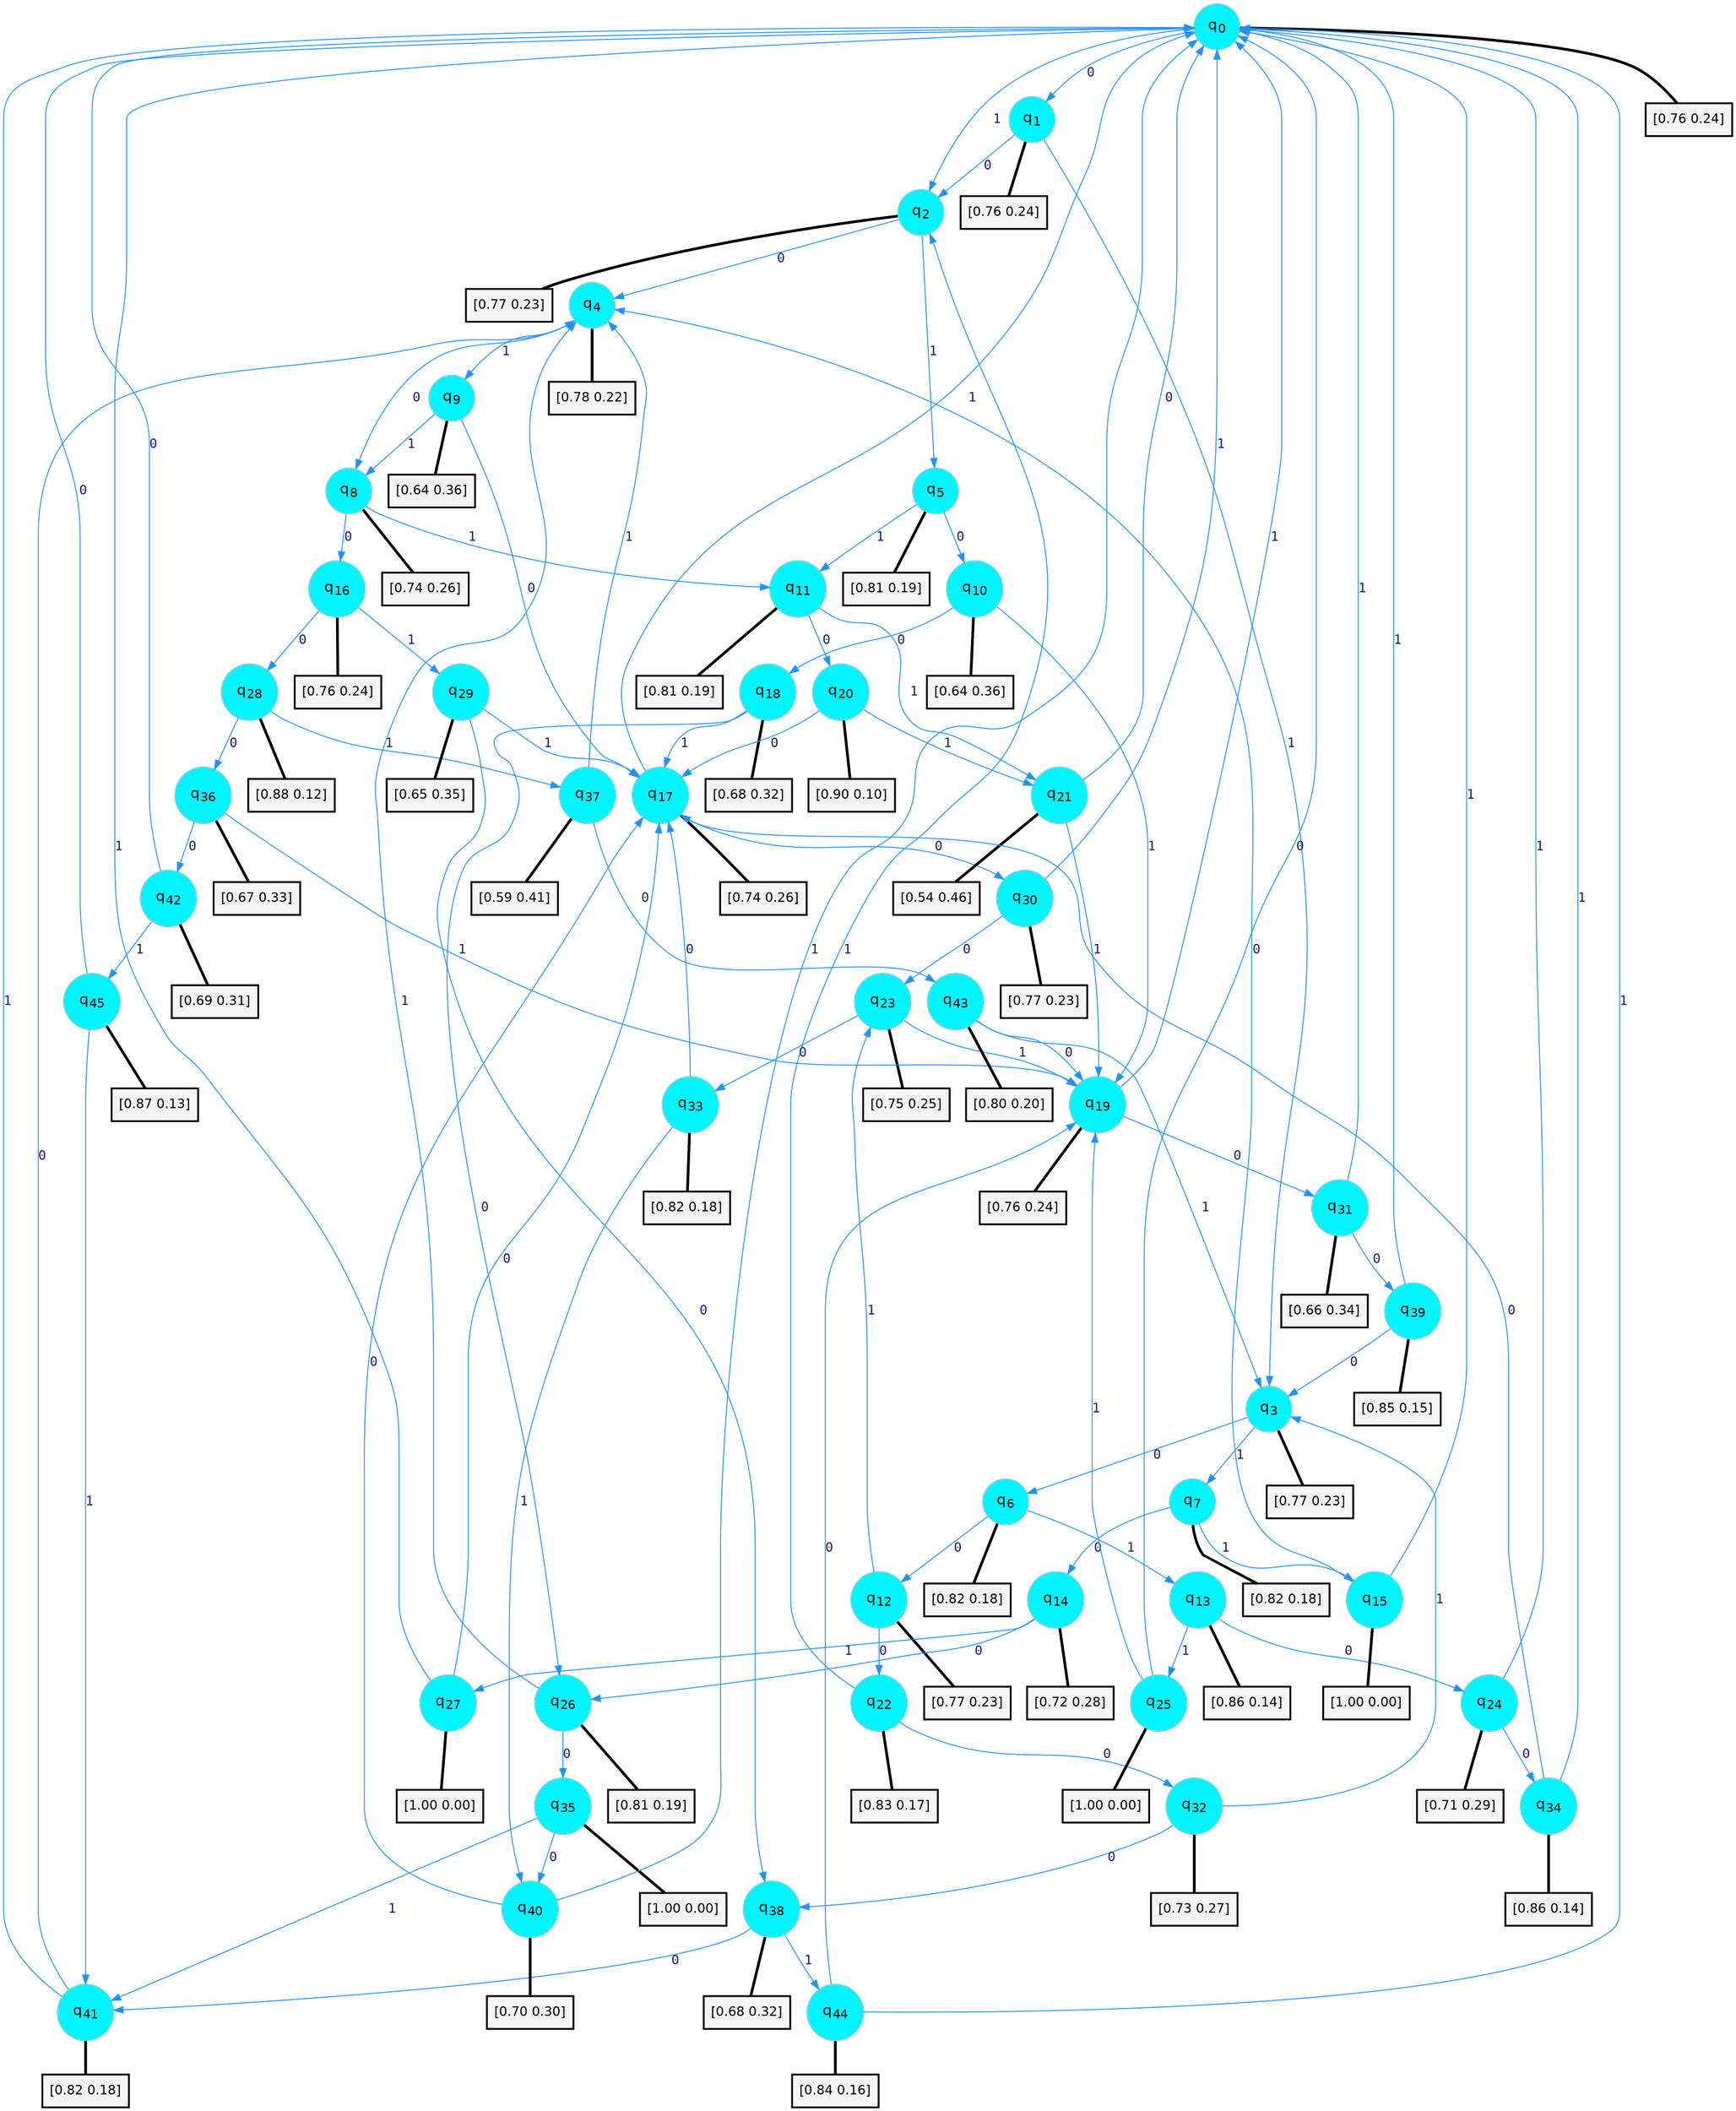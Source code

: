 digraph G {
graph [
bgcolor=transparent, dpi=300, rankdir=TD, size="40,25"];
node [
color=gray, fillcolor=turquoise1, fontcolor=black, fontname=Helvetica, fontsize=16, fontweight=bold, shape=circle, style=filled];
edge [
arrowsize=1, color=dodgerblue1, fontcolor=midnightblue, fontname=courier, fontweight=bold, penwidth=1, style=solid, weight=20];
0[label=<q<SUB>0</SUB>>];
1[label=<q<SUB>1</SUB>>];
2[label=<q<SUB>2</SUB>>];
3[label=<q<SUB>3</SUB>>];
4[label=<q<SUB>4</SUB>>];
5[label=<q<SUB>5</SUB>>];
6[label=<q<SUB>6</SUB>>];
7[label=<q<SUB>7</SUB>>];
8[label=<q<SUB>8</SUB>>];
9[label=<q<SUB>9</SUB>>];
10[label=<q<SUB>10</SUB>>];
11[label=<q<SUB>11</SUB>>];
12[label=<q<SUB>12</SUB>>];
13[label=<q<SUB>13</SUB>>];
14[label=<q<SUB>14</SUB>>];
15[label=<q<SUB>15</SUB>>];
16[label=<q<SUB>16</SUB>>];
17[label=<q<SUB>17</SUB>>];
18[label=<q<SUB>18</SUB>>];
19[label=<q<SUB>19</SUB>>];
20[label=<q<SUB>20</SUB>>];
21[label=<q<SUB>21</SUB>>];
22[label=<q<SUB>22</SUB>>];
23[label=<q<SUB>23</SUB>>];
24[label=<q<SUB>24</SUB>>];
25[label=<q<SUB>25</SUB>>];
26[label=<q<SUB>26</SUB>>];
27[label=<q<SUB>27</SUB>>];
28[label=<q<SUB>28</SUB>>];
29[label=<q<SUB>29</SUB>>];
30[label=<q<SUB>30</SUB>>];
31[label=<q<SUB>31</SUB>>];
32[label=<q<SUB>32</SUB>>];
33[label=<q<SUB>33</SUB>>];
34[label=<q<SUB>34</SUB>>];
35[label=<q<SUB>35</SUB>>];
36[label=<q<SUB>36</SUB>>];
37[label=<q<SUB>37</SUB>>];
38[label=<q<SUB>38</SUB>>];
39[label=<q<SUB>39</SUB>>];
40[label=<q<SUB>40</SUB>>];
41[label=<q<SUB>41</SUB>>];
42[label=<q<SUB>42</SUB>>];
43[label=<q<SUB>43</SUB>>];
44[label=<q<SUB>44</SUB>>];
45[label=<q<SUB>45</SUB>>];
46[label="[0.76 0.24]", shape=box,fontcolor=black, fontname=Helvetica, fontsize=14, penwidth=2, fillcolor=whitesmoke,color=black];
47[label="[0.76 0.24]", shape=box,fontcolor=black, fontname=Helvetica, fontsize=14, penwidth=2, fillcolor=whitesmoke,color=black];
48[label="[0.77 0.23]", shape=box,fontcolor=black, fontname=Helvetica, fontsize=14, penwidth=2, fillcolor=whitesmoke,color=black];
49[label="[0.77 0.23]", shape=box,fontcolor=black, fontname=Helvetica, fontsize=14, penwidth=2, fillcolor=whitesmoke,color=black];
50[label="[0.78 0.22]", shape=box,fontcolor=black, fontname=Helvetica, fontsize=14, penwidth=2, fillcolor=whitesmoke,color=black];
51[label="[0.81 0.19]", shape=box,fontcolor=black, fontname=Helvetica, fontsize=14, penwidth=2, fillcolor=whitesmoke,color=black];
52[label="[0.82 0.18]", shape=box,fontcolor=black, fontname=Helvetica, fontsize=14, penwidth=2, fillcolor=whitesmoke,color=black];
53[label="[0.82 0.18]", shape=box,fontcolor=black, fontname=Helvetica, fontsize=14, penwidth=2, fillcolor=whitesmoke,color=black];
54[label="[0.74 0.26]", shape=box,fontcolor=black, fontname=Helvetica, fontsize=14, penwidth=2, fillcolor=whitesmoke,color=black];
55[label="[0.64 0.36]", shape=box,fontcolor=black, fontname=Helvetica, fontsize=14, penwidth=2, fillcolor=whitesmoke,color=black];
56[label="[0.64 0.36]", shape=box,fontcolor=black, fontname=Helvetica, fontsize=14, penwidth=2, fillcolor=whitesmoke,color=black];
57[label="[0.81 0.19]", shape=box,fontcolor=black, fontname=Helvetica, fontsize=14, penwidth=2, fillcolor=whitesmoke,color=black];
58[label="[0.77 0.23]", shape=box,fontcolor=black, fontname=Helvetica, fontsize=14, penwidth=2, fillcolor=whitesmoke,color=black];
59[label="[0.86 0.14]", shape=box,fontcolor=black, fontname=Helvetica, fontsize=14, penwidth=2, fillcolor=whitesmoke,color=black];
60[label="[0.72 0.28]", shape=box,fontcolor=black, fontname=Helvetica, fontsize=14, penwidth=2, fillcolor=whitesmoke,color=black];
61[label="[1.00 0.00]", shape=box,fontcolor=black, fontname=Helvetica, fontsize=14, penwidth=2, fillcolor=whitesmoke,color=black];
62[label="[0.76 0.24]", shape=box,fontcolor=black, fontname=Helvetica, fontsize=14, penwidth=2, fillcolor=whitesmoke,color=black];
63[label="[0.74 0.26]", shape=box,fontcolor=black, fontname=Helvetica, fontsize=14, penwidth=2, fillcolor=whitesmoke,color=black];
64[label="[0.68 0.32]", shape=box,fontcolor=black, fontname=Helvetica, fontsize=14, penwidth=2, fillcolor=whitesmoke,color=black];
65[label="[0.76 0.24]", shape=box,fontcolor=black, fontname=Helvetica, fontsize=14, penwidth=2, fillcolor=whitesmoke,color=black];
66[label="[0.90 0.10]", shape=box,fontcolor=black, fontname=Helvetica, fontsize=14, penwidth=2, fillcolor=whitesmoke,color=black];
67[label="[0.54 0.46]", shape=box,fontcolor=black, fontname=Helvetica, fontsize=14, penwidth=2, fillcolor=whitesmoke,color=black];
68[label="[0.83 0.17]", shape=box,fontcolor=black, fontname=Helvetica, fontsize=14, penwidth=2, fillcolor=whitesmoke,color=black];
69[label="[0.75 0.25]", shape=box,fontcolor=black, fontname=Helvetica, fontsize=14, penwidth=2, fillcolor=whitesmoke,color=black];
70[label="[0.71 0.29]", shape=box,fontcolor=black, fontname=Helvetica, fontsize=14, penwidth=2, fillcolor=whitesmoke,color=black];
71[label="[1.00 0.00]", shape=box,fontcolor=black, fontname=Helvetica, fontsize=14, penwidth=2, fillcolor=whitesmoke,color=black];
72[label="[0.81 0.19]", shape=box,fontcolor=black, fontname=Helvetica, fontsize=14, penwidth=2, fillcolor=whitesmoke,color=black];
73[label="[1.00 0.00]", shape=box,fontcolor=black, fontname=Helvetica, fontsize=14, penwidth=2, fillcolor=whitesmoke,color=black];
74[label="[0.88 0.12]", shape=box,fontcolor=black, fontname=Helvetica, fontsize=14, penwidth=2, fillcolor=whitesmoke,color=black];
75[label="[0.65 0.35]", shape=box,fontcolor=black, fontname=Helvetica, fontsize=14, penwidth=2, fillcolor=whitesmoke,color=black];
76[label="[0.77 0.23]", shape=box,fontcolor=black, fontname=Helvetica, fontsize=14, penwidth=2, fillcolor=whitesmoke,color=black];
77[label="[0.66 0.34]", shape=box,fontcolor=black, fontname=Helvetica, fontsize=14, penwidth=2, fillcolor=whitesmoke,color=black];
78[label="[0.73 0.27]", shape=box,fontcolor=black, fontname=Helvetica, fontsize=14, penwidth=2, fillcolor=whitesmoke,color=black];
79[label="[0.82 0.18]", shape=box,fontcolor=black, fontname=Helvetica, fontsize=14, penwidth=2, fillcolor=whitesmoke,color=black];
80[label="[0.86 0.14]", shape=box,fontcolor=black, fontname=Helvetica, fontsize=14, penwidth=2, fillcolor=whitesmoke,color=black];
81[label="[1.00 0.00]", shape=box,fontcolor=black, fontname=Helvetica, fontsize=14, penwidth=2, fillcolor=whitesmoke,color=black];
82[label="[0.67 0.33]", shape=box,fontcolor=black, fontname=Helvetica, fontsize=14, penwidth=2, fillcolor=whitesmoke,color=black];
83[label="[0.59 0.41]", shape=box,fontcolor=black, fontname=Helvetica, fontsize=14, penwidth=2, fillcolor=whitesmoke,color=black];
84[label="[0.68 0.32]", shape=box,fontcolor=black, fontname=Helvetica, fontsize=14, penwidth=2, fillcolor=whitesmoke,color=black];
85[label="[0.85 0.15]", shape=box,fontcolor=black, fontname=Helvetica, fontsize=14, penwidth=2, fillcolor=whitesmoke,color=black];
86[label="[0.70 0.30]", shape=box,fontcolor=black, fontname=Helvetica, fontsize=14, penwidth=2, fillcolor=whitesmoke,color=black];
87[label="[0.82 0.18]", shape=box,fontcolor=black, fontname=Helvetica, fontsize=14, penwidth=2, fillcolor=whitesmoke,color=black];
88[label="[0.69 0.31]", shape=box,fontcolor=black, fontname=Helvetica, fontsize=14, penwidth=2, fillcolor=whitesmoke,color=black];
89[label="[0.80 0.20]", shape=box,fontcolor=black, fontname=Helvetica, fontsize=14, penwidth=2, fillcolor=whitesmoke,color=black];
90[label="[0.84 0.16]", shape=box,fontcolor=black, fontname=Helvetica, fontsize=14, penwidth=2, fillcolor=whitesmoke,color=black];
91[label="[0.87 0.13]", shape=box,fontcolor=black, fontname=Helvetica, fontsize=14, penwidth=2, fillcolor=whitesmoke,color=black];
0->1 [label=0];
0->2 [label=1];
0->46 [arrowhead=none, penwidth=3,color=black];
1->2 [label=0];
1->3 [label=1];
1->47 [arrowhead=none, penwidth=3,color=black];
2->4 [label=0];
2->5 [label=1];
2->48 [arrowhead=none, penwidth=3,color=black];
3->6 [label=0];
3->7 [label=1];
3->49 [arrowhead=none, penwidth=3,color=black];
4->8 [label=0];
4->9 [label=1];
4->50 [arrowhead=none, penwidth=3,color=black];
5->10 [label=0];
5->11 [label=1];
5->51 [arrowhead=none, penwidth=3,color=black];
6->12 [label=0];
6->13 [label=1];
6->52 [arrowhead=none, penwidth=3,color=black];
7->14 [label=0];
7->15 [label=1];
7->53 [arrowhead=none, penwidth=3,color=black];
8->16 [label=0];
8->11 [label=1];
8->54 [arrowhead=none, penwidth=3,color=black];
9->17 [label=0];
9->8 [label=1];
9->55 [arrowhead=none, penwidth=3,color=black];
10->18 [label=0];
10->19 [label=1];
10->56 [arrowhead=none, penwidth=3,color=black];
11->20 [label=0];
11->21 [label=1];
11->57 [arrowhead=none, penwidth=3,color=black];
12->22 [label=0];
12->23 [label=1];
12->58 [arrowhead=none, penwidth=3,color=black];
13->24 [label=0];
13->25 [label=1];
13->59 [arrowhead=none, penwidth=3,color=black];
14->26 [label=0];
14->27 [label=1];
14->60 [arrowhead=none, penwidth=3,color=black];
15->4 [label=0];
15->0 [label=1];
15->61 [arrowhead=none, penwidth=3,color=black];
16->28 [label=0];
16->29 [label=1];
16->62 [arrowhead=none, penwidth=3,color=black];
17->30 [label=0];
17->0 [label=1];
17->63 [arrowhead=none, penwidth=3,color=black];
18->26 [label=0];
18->17 [label=1];
18->64 [arrowhead=none, penwidth=3,color=black];
19->31 [label=0];
19->0 [label=1];
19->65 [arrowhead=none, penwidth=3,color=black];
20->17 [label=0];
20->21 [label=1];
20->66 [arrowhead=none, penwidth=3,color=black];
21->0 [label=0];
21->19 [label=1];
21->67 [arrowhead=none, penwidth=3,color=black];
22->32 [label=0];
22->2 [label=1];
22->68 [arrowhead=none, penwidth=3,color=black];
23->33 [label=0];
23->19 [label=1];
23->69 [arrowhead=none, penwidth=3,color=black];
24->34 [label=0];
24->0 [label=1];
24->70 [arrowhead=none, penwidth=3,color=black];
25->0 [label=0];
25->19 [label=1];
25->71 [arrowhead=none, penwidth=3,color=black];
26->35 [label=0];
26->4 [label=1];
26->72 [arrowhead=none, penwidth=3,color=black];
27->17 [label=0];
27->0 [label=1];
27->73 [arrowhead=none, penwidth=3,color=black];
28->36 [label=0];
28->37 [label=1];
28->74 [arrowhead=none, penwidth=3,color=black];
29->38 [label=0];
29->17 [label=1];
29->75 [arrowhead=none, penwidth=3,color=black];
30->23 [label=0];
30->0 [label=1];
30->76 [arrowhead=none, penwidth=3,color=black];
31->39 [label=0];
31->0 [label=1];
31->77 [arrowhead=none, penwidth=3,color=black];
32->38 [label=0];
32->3 [label=1];
32->78 [arrowhead=none, penwidth=3,color=black];
33->17 [label=0];
33->40 [label=1];
33->79 [arrowhead=none, penwidth=3,color=black];
34->17 [label=0];
34->0 [label=1];
34->80 [arrowhead=none, penwidth=3,color=black];
35->40 [label=0];
35->41 [label=1];
35->81 [arrowhead=none, penwidth=3,color=black];
36->42 [label=0];
36->19 [label=1];
36->82 [arrowhead=none, penwidth=3,color=black];
37->43 [label=0];
37->4 [label=1];
37->83 [arrowhead=none, penwidth=3,color=black];
38->41 [label=0];
38->44 [label=1];
38->84 [arrowhead=none, penwidth=3,color=black];
39->3 [label=0];
39->0 [label=1];
39->85 [arrowhead=none, penwidth=3,color=black];
40->17 [label=0];
40->0 [label=1];
40->86 [arrowhead=none, penwidth=3,color=black];
41->4 [label=0];
41->0 [label=1];
41->87 [arrowhead=none, penwidth=3,color=black];
42->0 [label=0];
42->45 [label=1];
42->88 [arrowhead=none, penwidth=3,color=black];
43->19 [label=0];
43->3 [label=1];
43->89 [arrowhead=none, penwidth=3,color=black];
44->19 [label=0];
44->0 [label=1];
44->90 [arrowhead=none, penwidth=3,color=black];
45->0 [label=0];
45->41 [label=1];
45->91 [arrowhead=none, penwidth=3,color=black];
}
